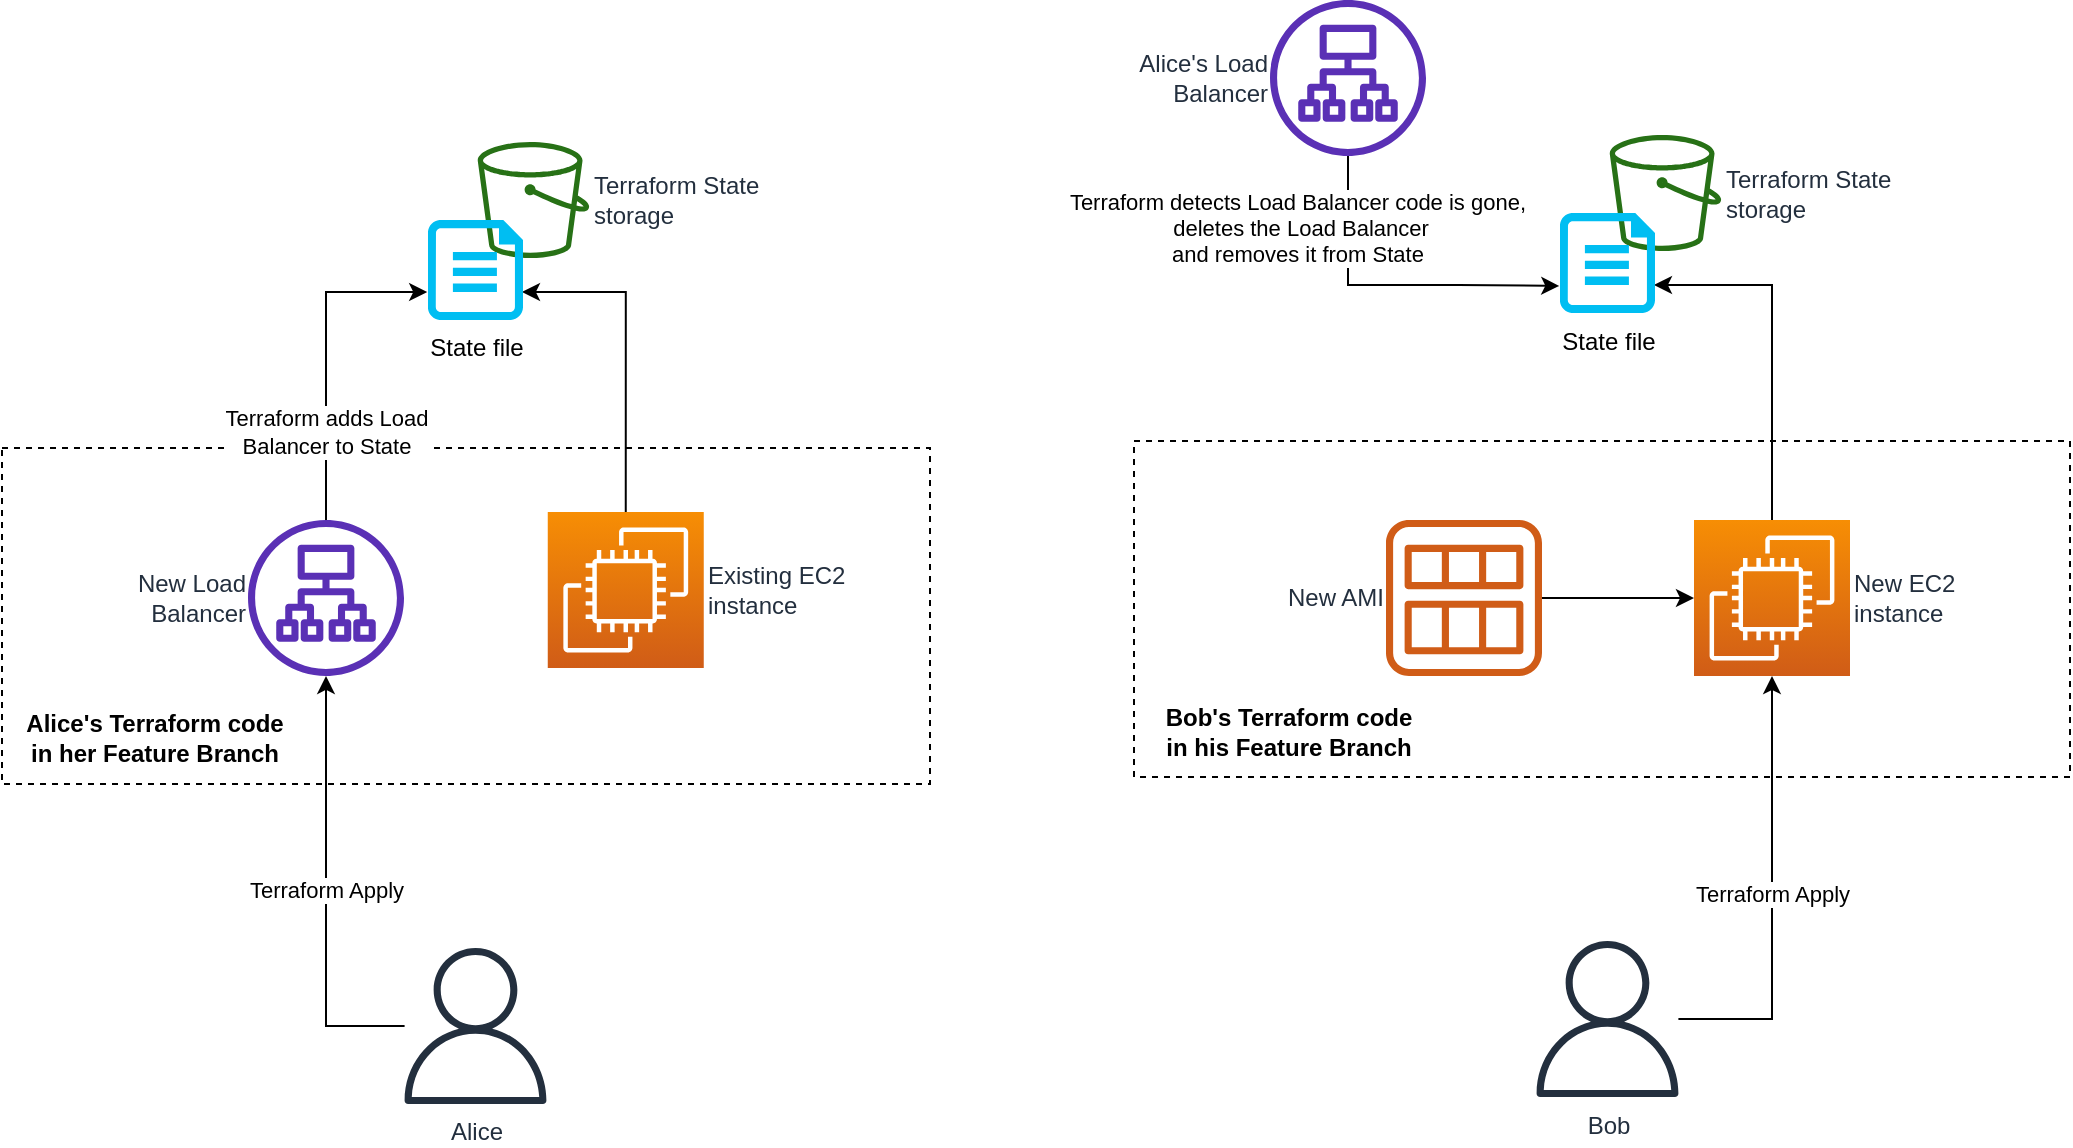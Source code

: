 <mxfile version="14.6.6" type="github">
  <diagram id="Ht1M8jgEwFfnCIfOTk4-" name="Page-1">
    <mxGraphModel dx="1185" dy="668" grid="0" gridSize="10" guides="1" tooltips="1" connect="1" arrows="1" fold="1" page="1" pageScale="1" pageWidth="1169" pageHeight="827" math="0" shadow="0">
      <root>
        <mxCell id="0" />
        <mxCell id="1" parent="0" />
        <mxCell id="m9SWjibg19vGXVu4Jazo-14" value="" style="rounded=0;whiteSpace=wrap;html=1;fillColor=none;labelPosition=center;verticalLabelPosition=middle;align=center;verticalAlign=middle;dashed=1;" vertex="1" parent="1">
          <mxGeometry x="54" y="263" width="464" height="168" as="geometry" />
        </mxCell>
        <mxCell id="m9SWjibg19vGXVu4Jazo-1" value="Terraform State &lt;br&gt;storage" style="outlineConnect=0;fontColor=#232F3E;gradientColor=none;fillColor=#277116;strokeColor=none;dashed=0;verticalLabelPosition=middle;verticalAlign=middle;align=left;html=1;fontSize=12;fontStyle=0;aspect=fixed;pointerEvents=1;shape=mxgraph.aws4.bucket;labelPosition=right;" vertex="1" parent="1">
          <mxGeometry x="291.87" y="110" width="55.77" height="58" as="geometry" />
        </mxCell>
        <mxCell id="m9SWjibg19vGXVu4Jazo-13" value="Terraform Apply" style="edgeStyle=orthogonalEdgeStyle;rounded=0;orthogonalLoop=1;jettySize=auto;html=1;" edge="1" parent="1" source="m9SWjibg19vGXVu4Jazo-2" target="m9SWjibg19vGXVu4Jazo-9">
          <mxGeometry relative="1" as="geometry" />
        </mxCell>
        <mxCell id="m9SWjibg19vGXVu4Jazo-2" value="Alice" style="outlineConnect=0;fontColor=#232F3E;gradientColor=none;fillColor=#232F3E;strokeColor=none;dashed=0;verticalLabelPosition=bottom;verticalAlign=top;align=center;html=1;fontSize=12;fontStyle=0;aspect=fixed;pointerEvents=1;shape=mxgraph.aws4.user;" vertex="1" parent="1">
          <mxGeometry x="251.75" y="513" width="78" height="78" as="geometry" />
        </mxCell>
        <mxCell id="m9SWjibg19vGXVu4Jazo-11" style="edgeStyle=orthogonalEdgeStyle;rounded=0;orthogonalLoop=1;jettySize=auto;html=1;entryX=0.989;entryY=0.72;entryDx=0;entryDy=0;entryPerimeter=0;exitX=0.5;exitY=0;exitDx=0;exitDy=0;exitPerimeter=0;" edge="1" parent="1" source="m9SWjibg19vGXVu4Jazo-3" target="m9SWjibg19vGXVu4Jazo-8">
          <mxGeometry relative="1" as="geometry" />
        </mxCell>
        <mxCell id="m9SWjibg19vGXVu4Jazo-3" value="Existing EC2 &lt;br&gt;instance" style="points=[[0,0,0],[0.25,0,0],[0.5,0,0],[0.75,0,0],[1,0,0],[0,1,0],[0.25,1,0],[0.5,1,0],[0.75,1,0],[1,1,0],[0,0.25,0],[0,0.5,0],[0,0.75,0],[1,0.25,0],[1,0.5,0],[1,0.75,0]];outlineConnect=0;fontColor=#232F3E;gradientColor=#F78E04;gradientDirection=north;fillColor=#D05C17;strokeColor=#ffffff;dashed=0;verticalLabelPosition=middle;verticalAlign=middle;align=left;html=1;fontSize=12;fontStyle=0;aspect=fixed;shape=mxgraph.aws4.resourceIcon;resIcon=mxgraph.aws4.ec2;labelPosition=right;" vertex="1" parent="1">
          <mxGeometry x="326.88" y="295" width="78" height="78" as="geometry" />
        </mxCell>
        <mxCell id="m9SWjibg19vGXVu4Jazo-8" value="State file" style="verticalLabelPosition=bottom;html=1;verticalAlign=top;align=center;strokeColor=none;fillColor=#00BEF2;shape=mxgraph.azure.cloud_services_configuration_file;pointerEvents=1;" vertex="1" parent="1">
          <mxGeometry x="267" y="149" width="47.5" height="50" as="geometry" />
        </mxCell>
        <mxCell id="m9SWjibg19vGXVu4Jazo-12" value="Terraform adds Load &lt;br&gt;Balancer to State" style="edgeStyle=orthogonalEdgeStyle;rounded=0;orthogonalLoop=1;jettySize=auto;html=1;entryX=-0.008;entryY=0.729;entryDx=0;entryDy=0;entryPerimeter=0;" edge="1" parent="1" source="m9SWjibg19vGXVu4Jazo-9" target="m9SWjibg19vGXVu4Jazo-8">
          <mxGeometry x="-0.467" relative="1" as="geometry">
            <mxPoint x="216" y="294" as="sourcePoint" />
            <Array as="points">
              <mxPoint x="216" y="185" />
              <mxPoint x="267" y="185" />
            </Array>
            <mxPoint as="offset" />
          </mxGeometry>
        </mxCell>
        <mxCell id="m9SWjibg19vGXVu4Jazo-9" value="New Load &lt;br&gt;Balancer" style="outlineConnect=0;fontColor=#232F3E;gradientColor=none;fillColor=#5A30B5;strokeColor=none;dashed=0;verticalLabelPosition=middle;verticalAlign=middle;align=right;html=1;fontSize=12;fontStyle=0;aspect=fixed;pointerEvents=1;shape=mxgraph.aws4.application_load_balancer;labelPosition=left;" vertex="1" parent="1">
          <mxGeometry x="177" y="299" width="78" height="78" as="geometry" />
        </mxCell>
        <mxCell id="m9SWjibg19vGXVu4Jazo-15" value="Alice&#39;s Terraform code &lt;br&gt;in her Feature Branch" style="text;html=1;resizable=0;autosize=1;align=center;verticalAlign=middle;points=[];fillColor=none;strokeColor=none;rounded=0;fontStyle=1" vertex="1" parent="1">
          <mxGeometry x="60" y="392" width="139" height="32" as="geometry" />
        </mxCell>
        <mxCell id="m9SWjibg19vGXVu4Jazo-17" value="" style="rounded=0;whiteSpace=wrap;html=1;fillColor=none;labelPosition=center;verticalLabelPosition=middle;align=center;verticalAlign=middle;dashed=1;" vertex="1" parent="1">
          <mxGeometry x="620" y="259.5" width="468" height="168" as="geometry" />
        </mxCell>
        <mxCell id="m9SWjibg19vGXVu4Jazo-18" value="Terraform State &lt;br&gt;storage" style="outlineConnect=0;fontColor=#232F3E;gradientColor=none;fillColor=#277116;strokeColor=none;dashed=0;verticalLabelPosition=middle;verticalAlign=middle;align=left;html=1;fontSize=12;fontStyle=0;aspect=fixed;pointerEvents=1;shape=mxgraph.aws4.bucket;labelPosition=right;" vertex="1" parent="1">
          <mxGeometry x="857.87" y="106.5" width="55.77" height="58" as="geometry" />
        </mxCell>
        <mxCell id="m9SWjibg19vGXVu4Jazo-19" value="Terraform Apply" style="edgeStyle=orthogonalEdgeStyle;rounded=0;orthogonalLoop=1;jettySize=auto;html=1;entryX=0.5;entryY=1;entryDx=0;entryDy=0;entryPerimeter=0;" edge="1" parent="1" source="m9SWjibg19vGXVu4Jazo-20" target="m9SWjibg19vGXVu4Jazo-22">
          <mxGeometry relative="1" as="geometry" />
        </mxCell>
        <mxCell id="m9SWjibg19vGXVu4Jazo-20" value="Bob" style="outlineConnect=0;fontColor=#232F3E;gradientColor=none;fillColor=#232F3E;strokeColor=none;dashed=0;verticalLabelPosition=bottom;verticalAlign=top;align=center;html=1;fontSize=12;fontStyle=0;aspect=fixed;pointerEvents=1;shape=mxgraph.aws4.user;" vertex="1" parent="1">
          <mxGeometry x="817.75" y="509.5" width="78" height="78" as="geometry" />
        </mxCell>
        <mxCell id="m9SWjibg19vGXVu4Jazo-21" style="edgeStyle=orthogonalEdgeStyle;rounded=0;orthogonalLoop=1;jettySize=auto;html=1;entryX=0.989;entryY=0.72;entryDx=0;entryDy=0;entryPerimeter=0;exitX=0.5;exitY=0;exitDx=0;exitDy=0;exitPerimeter=0;" edge="1" parent="1" source="m9SWjibg19vGXVu4Jazo-22" target="m9SWjibg19vGXVu4Jazo-23">
          <mxGeometry relative="1" as="geometry" />
        </mxCell>
        <mxCell id="m9SWjibg19vGXVu4Jazo-22" value="New EC2 &lt;br&gt;instance" style="points=[[0,0,0],[0.25,0,0],[0.5,0,0],[0.75,0,0],[1,0,0],[0,1,0],[0.25,1,0],[0.5,1,0],[0.75,1,0],[1,1,0],[0,0.25,0],[0,0.5,0],[0,0.75,0],[1,0.25,0],[1,0.5,0],[1,0.75,0]];outlineConnect=0;fontColor=#232F3E;gradientColor=#F78E04;gradientDirection=north;fillColor=#D05C17;strokeColor=#ffffff;dashed=0;verticalLabelPosition=middle;verticalAlign=middle;align=left;html=1;fontSize=12;fontStyle=0;aspect=fixed;shape=mxgraph.aws4.resourceIcon;resIcon=mxgraph.aws4.ec2;labelPosition=right;" vertex="1" parent="1">
          <mxGeometry x="900" y="299" width="78" height="78" as="geometry" />
        </mxCell>
        <mxCell id="m9SWjibg19vGXVu4Jazo-23" value="State file" style="verticalLabelPosition=bottom;html=1;verticalAlign=top;align=center;strokeColor=none;fillColor=#00BEF2;shape=mxgraph.azure.cloud_services_configuration_file;pointerEvents=1;" vertex="1" parent="1">
          <mxGeometry x="833" y="145.5" width="47.5" height="50" as="geometry" />
        </mxCell>
        <mxCell id="m9SWjibg19vGXVu4Jazo-24" value="Terraform detects Load Balancer code is gone,&amp;nbsp;&lt;br&gt;deletes the Load Balancer &lt;br&gt;and removes it from State&amp;nbsp;" style="edgeStyle=orthogonalEdgeStyle;rounded=0;orthogonalLoop=1;jettySize=auto;html=1;entryX=-0.008;entryY=0.729;entryDx=0;entryDy=0;entryPerimeter=0;" edge="1" parent="1" source="m9SWjibg19vGXVu4Jazo-25" target="m9SWjibg19vGXVu4Jazo-23">
          <mxGeometry x="-0.577" y="-24" relative="1" as="geometry">
            <mxPoint x="782" y="290.5" as="sourcePoint" />
            <Array as="points">
              <mxPoint x="782" y="181.5" />
              <mxPoint x="833" y="181.5" />
            </Array>
            <mxPoint as="offset" />
          </mxGeometry>
        </mxCell>
        <mxCell id="m9SWjibg19vGXVu4Jazo-25" value="Alice&#39;s Load &lt;br&gt;Balancer" style="outlineConnect=0;fontColor=#232F3E;gradientColor=none;fillColor=#5A30B5;strokeColor=none;dashed=0;verticalLabelPosition=middle;verticalAlign=middle;align=right;html=1;fontSize=12;fontStyle=0;aspect=fixed;pointerEvents=1;shape=mxgraph.aws4.application_load_balancer;labelPosition=left;" vertex="1" parent="1">
          <mxGeometry x="688" y="39" width="78" height="78" as="geometry" />
        </mxCell>
        <mxCell id="m9SWjibg19vGXVu4Jazo-26" value="Bob&#39;s Terraform code &lt;br&gt;in his Feature Branch" style="text;html=1;resizable=0;autosize=1;align=center;verticalAlign=middle;points=[];fillColor=none;strokeColor=none;rounded=0;fontStyle=1" vertex="1" parent="1">
          <mxGeometry x="630" y="388.5" width="133" height="32" as="geometry" />
        </mxCell>
        <mxCell id="m9SWjibg19vGXVu4Jazo-30" style="edgeStyle=orthogonalEdgeStyle;rounded=0;orthogonalLoop=1;jettySize=auto;html=1;" edge="1" parent="1" source="m9SWjibg19vGXVu4Jazo-29" target="m9SWjibg19vGXVu4Jazo-22">
          <mxGeometry relative="1" as="geometry" />
        </mxCell>
        <mxCell id="m9SWjibg19vGXVu4Jazo-29" value="New AMI" style="outlineConnect=0;fontColor=#232F3E;gradientColor=none;fillColor=#D05C17;strokeColor=none;dashed=0;verticalLabelPosition=middle;verticalAlign=middle;align=right;html=1;fontSize=12;fontStyle=0;aspect=fixed;pointerEvents=1;shape=mxgraph.aws4.ami;labelPosition=left;" vertex="1" parent="1">
          <mxGeometry x="746" y="299" width="78" height="78" as="geometry" />
        </mxCell>
      </root>
    </mxGraphModel>
  </diagram>
</mxfile>
